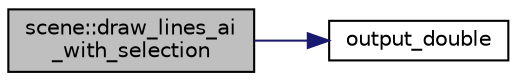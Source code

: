 digraph "scene::draw_lines_ai_with_selection"
{
  edge [fontname="Helvetica",fontsize="10",labelfontname="Helvetica",labelfontsize="10"];
  node [fontname="Helvetica",fontsize="10",shape=record];
  rankdir="LR";
  Node98 [label="scene::draw_lines_ai\l_with_selection",height=0.2,width=0.4,color="black", fillcolor="grey75", style="filled", fontcolor="black"];
  Node98 -> Node99 [color="midnightblue",fontsize="10",style="solid",fontname="Helvetica"];
  Node99 [label="output_double",height=0.2,width=0.4,color="black", fillcolor="white", style="filled",URL="$d5/d87/globals_8h.html#a0d78928594686738975fd41e2603101f"];
}
